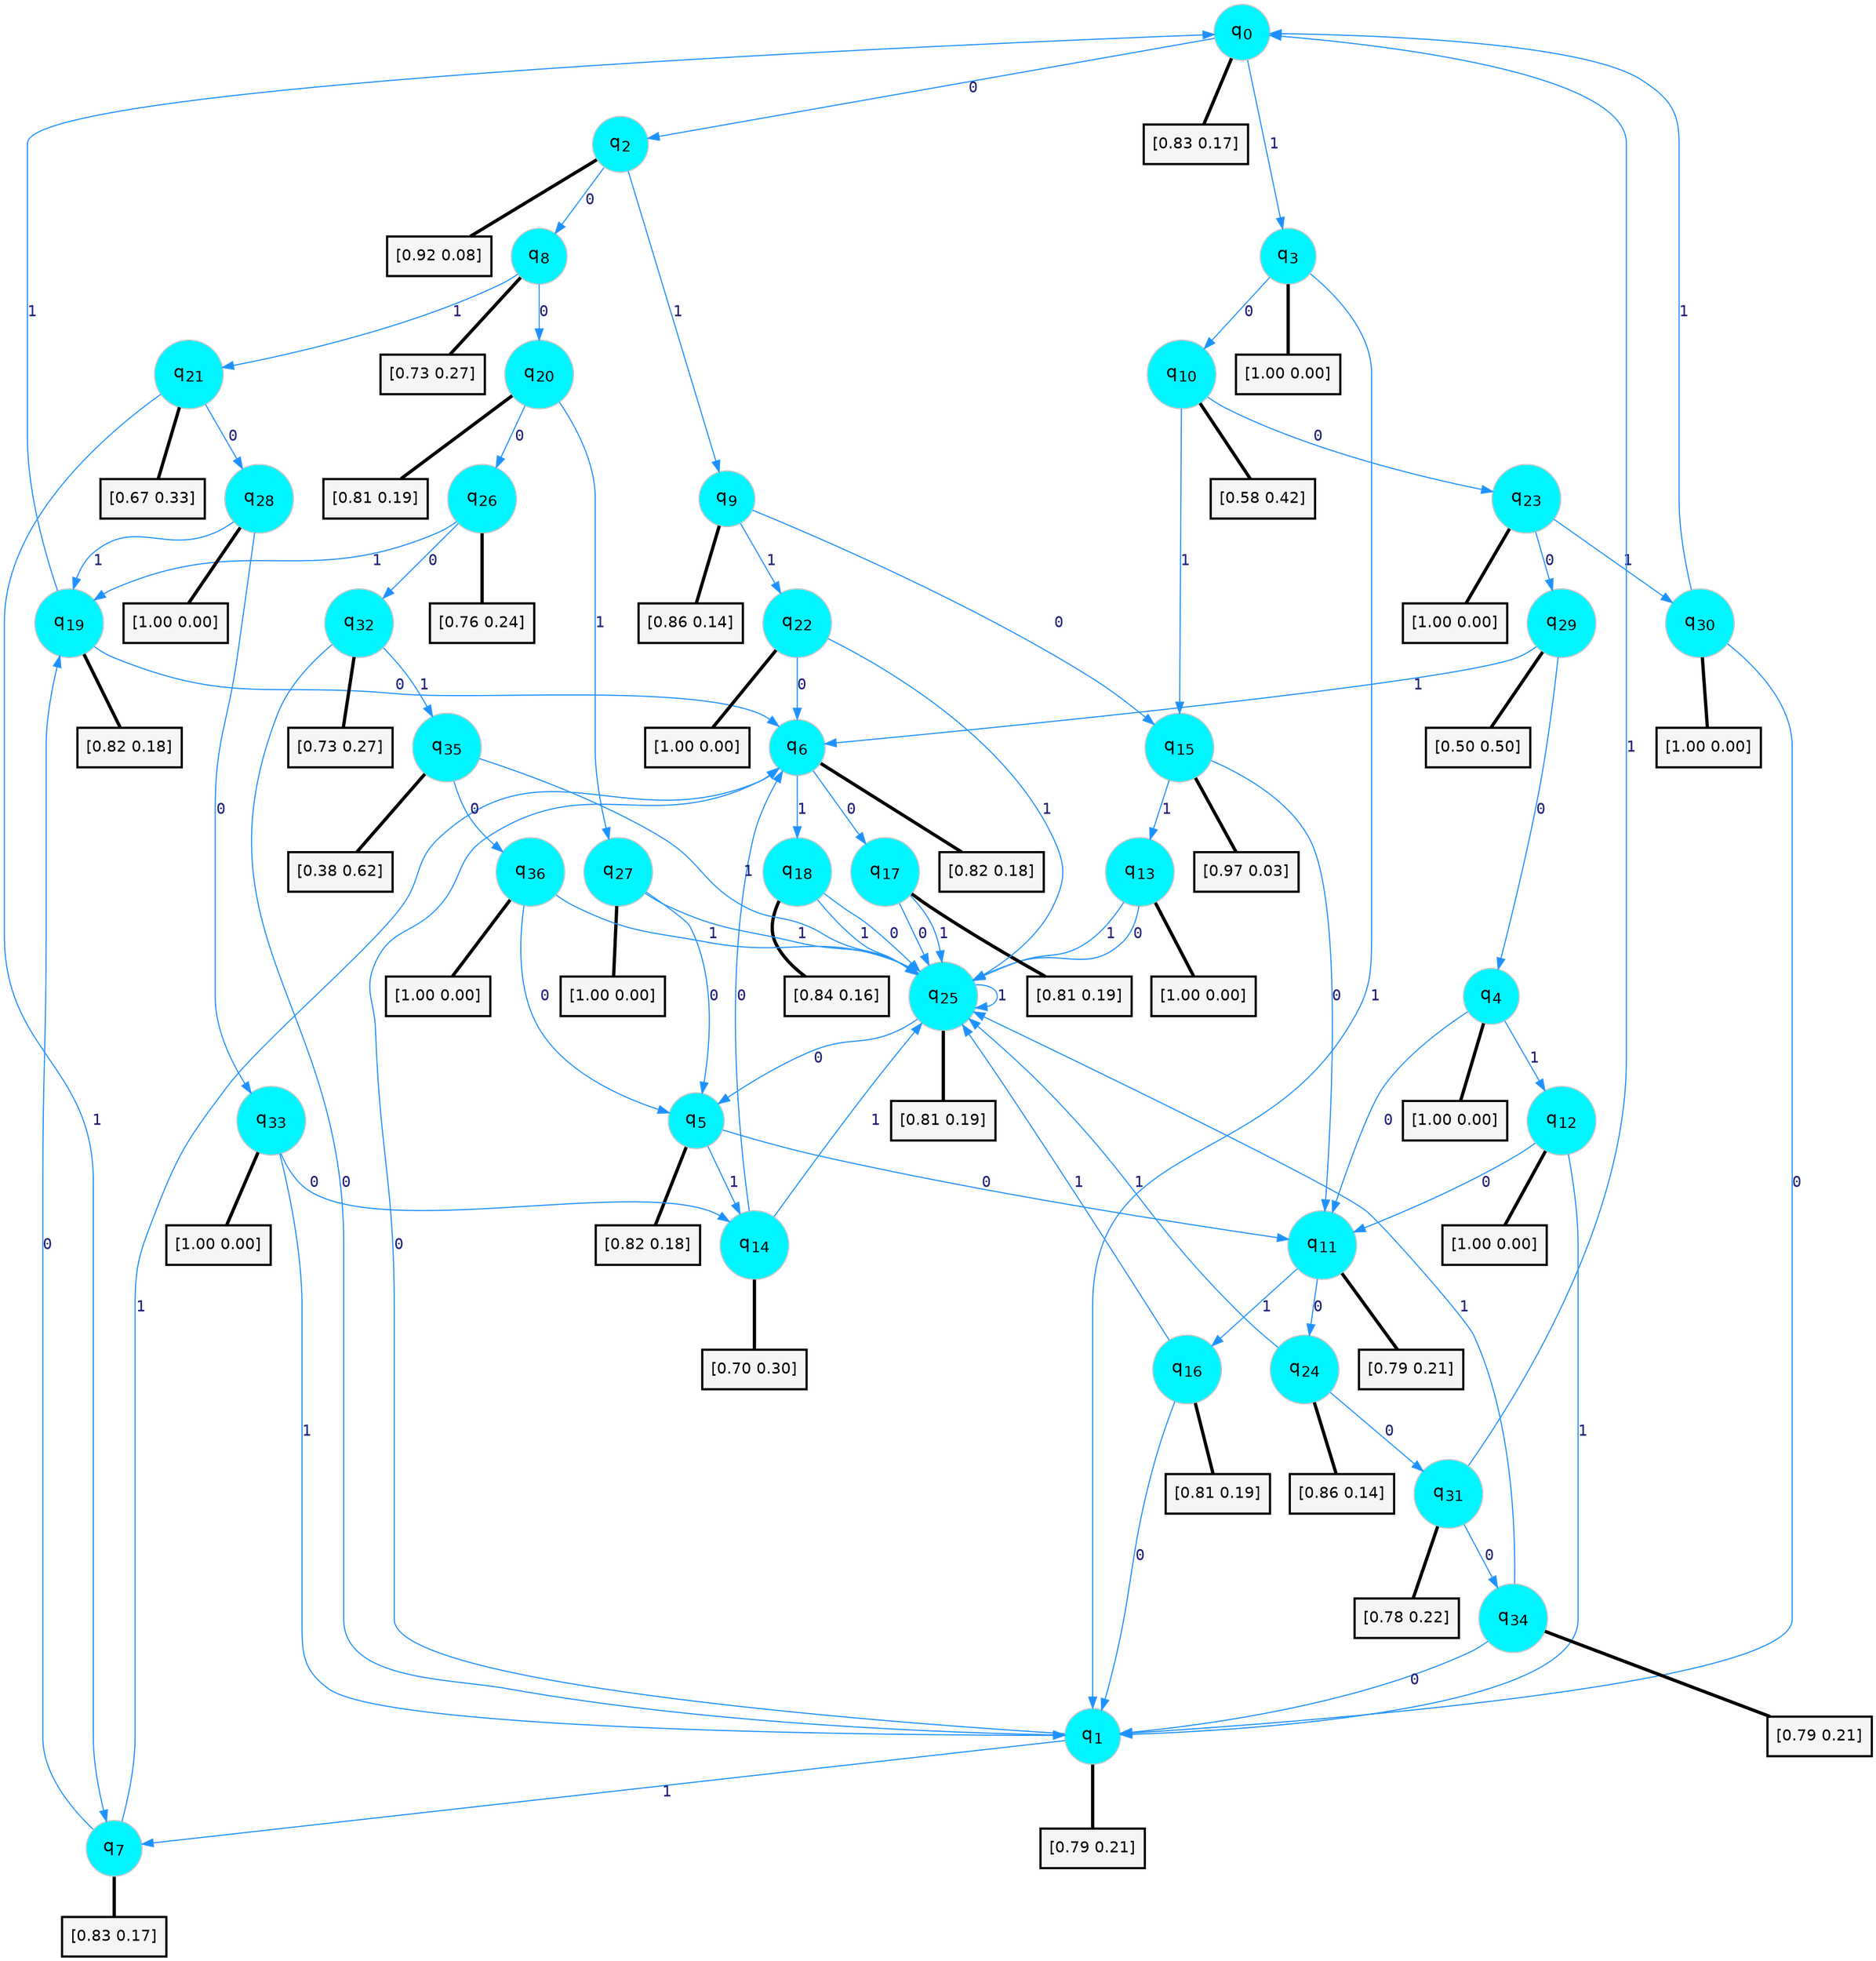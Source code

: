 digraph G {
graph [
bgcolor=transparent, dpi=300, rankdir=TD, size="40,25"];
node [
color=gray, fillcolor=turquoise1, fontcolor=black, fontname=Helvetica, fontsize=16, fontweight=bold, shape=circle, style=filled];
edge [
arrowsize=1, color=dodgerblue1, fontcolor=midnightblue, fontname=courier, fontweight=bold, penwidth=1, style=solid, weight=20];
0[label=<q<SUB>0</SUB>>];
1[label=<q<SUB>1</SUB>>];
2[label=<q<SUB>2</SUB>>];
3[label=<q<SUB>3</SUB>>];
4[label=<q<SUB>4</SUB>>];
5[label=<q<SUB>5</SUB>>];
6[label=<q<SUB>6</SUB>>];
7[label=<q<SUB>7</SUB>>];
8[label=<q<SUB>8</SUB>>];
9[label=<q<SUB>9</SUB>>];
10[label=<q<SUB>10</SUB>>];
11[label=<q<SUB>11</SUB>>];
12[label=<q<SUB>12</SUB>>];
13[label=<q<SUB>13</SUB>>];
14[label=<q<SUB>14</SUB>>];
15[label=<q<SUB>15</SUB>>];
16[label=<q<SUB>16</SUB>>];
17[label=<q<SUB>17</SUB>>];
18[label=<q<SUB>18</SUB>>];
19[label=<q<SUB>19</SUB>>];
20[label=<q<SUB>20</SUB>>];
21[label=<q<SUB>21</SUB>>];
22[label=<q<SUB>22</SUB>>];
23[label=<q<SUB>23</SUB>>];
24[label=<q<SUB>24</SUB>>];
25[label=<q<SUB>25</SUB>>];
26[label=<q<SUB>26</SUB>>];
27[label=<q<SUB>27</SUB>>];
28[label=<q<SUB>28</SUB>>];
29[label=<q<SUB>29</SUB>>];
30[label=<q<SUB>30</SUB>>];
31[label=<q<SUB>31</SUB>>];
32[label=<q<SUB>32</SUB>>];
33[label=<q<SUB>33</SUB>>];
34[label=<q<SUB>34</SUB>>];
35[label=<q<SUB>35</SUB>>];
36[label=<q<SUB>36</SUB>>];
37[label="[0.83 0.17]", shape=box,fontcolor=black, fontname=Helvetica, fontsize=14, penwidth=2, fillcolor=whitesmoke,color=black];
38[label="[0.79 0.21]", shape=box,fontcolor=black, fontname=Helvetica, fontsize=14, penwidth=2, fillcolor=whitesmoke,color=black];
39[label="[0.92 0.08]", shape=box,fontcolor=black, fontname=Helvetica, fontsize=14, penwidth=2, fillcolor=whitesmoke,color=black];
40[label="[1.00 0.00]", shape=box,fontcolor=black, fontname=Helvetica, fontsize=14, penwidth=2, fillcolor=whitesmoke,color=black];
41[label="[1.00 0.00]", shape=box,fontcolor=black, fontname=Helvetica, fontsize=14, penwidth=2, fillcolor=whitesmoke,color=black];
42[label="[0.82 0.18]", shape=box,fontcolor=black, fontname=Helvetica, fontsize=14, penwidth=2, fillcolor=whitesmoke,color=black];
43[label="[0.82 0.18]", shape=box,fontcolor=black, fontname=Helvetica, fontsize=14, penwidth=2, fillcolor=whitesmoke,color=black];
44[label="[0.83 0.17]", shape=box,fontcolor=black, fontname=Helvetica, fontsize=14, penwidth=2, fillcolor=whitesmoke,color=black];
45[label="[0.73 0.27]", shape=box,fontcolor=black, fontname=Helvetica, fontsize=14, penwidth=2, fillcolor=whitesmoke,color=black];
46[label="[0.86 0.14]", shape=box,fontcolor=black, fontname=Helvetica, fontsize=14, penwidth=2, fillcolor=whitesmoke,color=black];
47[label="[0.58 0.42]", shape=box,fontcolor=black, fontname=Helvetica, fontsize=14, penwidth=2, fillcolor=whitesmoke,color=black];
48[label="[0.79 0.21]", shape=box,fontcolor=black, fontname=Helvetica, fontsize=14, penwidth=2, fillcolor=whitesmoke,color=black];
49[label="[1.00 0.00]", shape=box,fontcolor=black, fontname=Helvetica, fontsize=14, penwidth=2, fillcolor=whitesmoke,color=black];
50[label="[1.00 0.00]", shape=box,fontcolor=black, fontname=Helvetica, fontsize=14, penwidth=2, fillcolor=whitesmoke,color=black];
51[label="[0.70 0.30]", shape=box,fontcolor=black, fontname=Helvetica, fontsize=14, penwidth=2, fillcolor=whitesmoke,color=black];
52[label="[0.97 0.03]", shape=box,fontcolor=black, fontname=Helvetica, fontsize=14, penwidth=2, fillcolor=whitesmoke,color=black];
53[label="[0.81 0.19]", shape=box,fontcolor=black, fontname=Helvetica, fontsize=14, penwidth=2, fillcolor=whitesmoke,color=black];
54[label="[0.81 0.19]", shape=box,fontcolor=black, fontname=Helvetica, fontsize=14, penwidth=2, fillcolor=whitesmoke,color=black];
55[label="[0.84 0.16]", shape=box,fontcolor=black, fontname=Helvetica, fontsize=14, penwidth=2, fillcolor=whitesmoke,color=black];
56[label="[0.82 0.18]", shape=box,fontcolor=black, fontname=Helvetica, fontsize=14, penwidth=2, fillcolor=whitesmoke,color=black];
57[label="[0.81 0.19]", shape=box,fontcolor=black, fontname=Helvetica, fontsize=14, penwidth=2, fillcolor=whitesmoke,color=black];
58[label="[0.67 0.33]", shape=box,fontcolor=black, fontname=Helvetica, fontsize=14, penwidth=2, fillcolor=whitesmoke,color=black];
59[label="[1.00 0.00]", shape=box,fontcolor=black, fontname=Helvetica, fontsize=14, penwidth=2, fillcolor=whitesmoke,color=black];
60[label="[1.00 0.00]", shape=box,fontcolor=black, fontname=Helvetica, fontsize=14, penwidth=2, fillcolor=whitesmoke,color=black];
61[label="[0.86 0.14]", shape=box,fontcolor=black, fontname=Helvetica, fontsize=14, penwidth=2, fillcolor=whitesmoke,color=black];
62[label="[0.81 0.19]", shape=box,fontcolor=black, fontname=Helvetica, fontsize=14, penwidth=2, fillcolor=whitesmoke,color=black];
63[label="[0.76 0.24]", shape=box,fontcolor=black, fontname=Helvetica, fontsize=14, penwidth=2, fillcolor=whitesmoke,color=black];
64[label="[1.00 0.00]", shape=box,fontcolor=black, fontname=Helvetica, fontsize=14, penwidth=2, fillcolor=whitesmoke,color=black];
65[label="[1.00 0.00]", shape=box,fontcolor=black, fontname=Helvetica, fontsize=14, penwidth=2, fillcolor=whitesmoke,color=black];
66[label="[0.50 0.50]", shape=box,fontcolor=black, fontname=Helvetica, fontsize=14, penwidth=2, fillcolor=whitesmoke,color=black];
67[label="[1.00 0.00]", shape=box,fontcolor=black, fontname=Helvetica, fontsize=14, penwidth=2, fillcolor=whitesmoke,color=black];
68[label="[0.78 0.22]", shape=box,fontcolor=black, fontname=Helvetica, fontsize=14, penwidth=2, fillcolor=whitesmoke,color=black];
69[label="[0.73 0.27]", shape=box,fontcolor=black, fontname=Helvetica, fontsize=14, penwidth=2, fillcolor=whitesmoke,color=black];
70[label="[1.00 0.00]", shape=box,fontcolor=black, fontname=Helvetica, fontsize=14, penwidth=2, fillcolor=whitesmoke,color=black];
71[label="[0.79 0.21]", shape=box,fontcolor=black, fontname=Helvetica, fontsize=14, penwidth=2, fillcolor=whitesmoke,color=black];
72[label="[0.38 0.62]", shape=box,fontcolor=black, fontname=Helvetica, fontsize=14, penwidth=2, fillcolor=whitesmoke,color=black];
73[label="[1.00 0.00]", shape=box,fontcolor=black, fontname=Helvetica, fontsize=14, penwidth=2, fillcolor=whitesmoke,color=black];
0->2 [label=0];
0->3 [label=1];
0->37 [arrowhead=none, penwidth=3,color=black];
1->6 [label=0];
1->7 [label=1];
1->38 [arrowhead=none, penwidth=3,color=black];
2->8 [label=0];
2->9 [label=1];
2->39 [arrowhead=none, penwidth=3,color=black];
3->10 [label=0];
3->1 [label=1];
3->40 [arrowhead=none, penwidth=3,color=black];
4->11 [label=0];
4->12 [label=1];
4->41 [arrowhead=none, penwidth=3,color=black];
5->11 [label=0];
5->14 [label=1];
5->42 [arrowhead=none, penwidth=3,color=black];
6->17 [label=0];
6->18 [label=1];
6->43 [arrowhead=none, penwidth=3,color=black];
7->19 [label=0];
7->6 [label=1];
7->44 [arrowhead=none, penwidth=3,color=black];
8->20 [label=0];
8->21 [label=1];
8->45 [arrowhead=none, penwidth=3,color=black];
9->15 [label=0];
9->22 [label=1];
9->46 [arrowhead=none, penwidth=3,color=black];
10->23 [label=0];
10->15 [label=1];
10->47 [arrowhead=none, penwidth=3,color=black];
11->24 [label=0];
11->16 [label=1];
11->48 [arrowhead=none, penwidth=3,color=black];
12->11 [label=0];
12->1 [label=1];
12->49 [arrowhead=none, penwidth=3,color=black];
13->25 [label=0];
13->25 [label=1];
13->50 [arrowhead=none, penwidth=3,color=black];
14->6 [label=0];
14->25 [label=1];
14->51 [arrowhead=none, penwidth=3,color=black];
15->11 [label=0];
15->13 [label=1];
15->52 [arrowhead=none, penwidth=3,color=black];
16->1 [label=0];
16->25 [label=1];
16->53 [arrowhead=none, penwidth=3,color=black];
17->25 [label=0];
17->25 [label=1];
17->54 [arrowhead=none, penwidth=3,color=black];
18->25 [label=0];
18->25 [label=1];
18->55 [arrowhead=none, penwidth=3,color=black];
19->6 [label=0];
19->0 [label=1];
19->56 [arrowhead=none, penwidth=3,color=black];
20->26 [label=0];
20->27 [label=1];
20->57 [arrowhead=none, penwidth=3,color=black];
21->28 [label=0];
21->7 [label=1];
21->58 [arrowhead=none, penwidth=3,color=black];
22->6 [label=0];
22->25 [label=1];
22->59 [arrowhead=none, penwidth=3,color=black];
23->29 [label=0];
23->30 [label=1];
23->60 [arrowhead=none, penwidth=3,color=black];
24->31 [label=0];
24->25 [label=1];
24->61 [arrowhead=none, penwidth=3,color=black];
25->5 [label=0];
25->25 [label=1];
25->62 [arrowhead=none, penwidth=3,color=black];
26->32 [label=0];
26->19 [label=1];
26->63 [arrowhead=none, penwidth=3,color=black];
27->5 [label=0];
27->25 [label=1];
27->64 [arrowhead=none, penwidth=3,color=black];
28->33 [label=0];
28->19 [label=1];
28->65 [arrowhead=none, penwidth=3,color=black];
29->4 [label=0];
29->6 [label=1];
29->66 [arrowhead=none, penwidth=3,color=black];
30->1 [label=0];
30->0 [label=1];
30->67 [arrowhead=none, penwidth=3,color=black];
31->34 [label=0];
31->0 [label=1];
31->68 [arrowhead=none, penwidth=3,color=black];
32->1 [label=0];
32->35 [label=1];
32->69 [arrowhead=none, penwidth=3,color=black];
33->14 [label=0];
33->1 [label=1];
33->70 [arrowhead=none, penwidth=3,color=black];
34->1 [label=0];
34->25 [label=1];
34->71 [arrowhead=none, penwidth=3,color=black];
35->36 [label=0];
35->25 [label=1];
35->72 [arrowhead=none, penwidth=3,color=black];
36->5 [label=0];
36->25 [label=1];
36->73 [arrowhead=none, penwidth=3,color=black];
}
